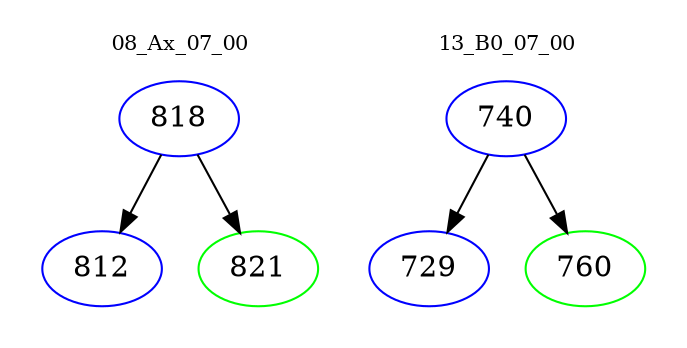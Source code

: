 digraph{
subgraph cluster_0 {
color = white
label = "08_Ax_07_00";
fontsize=10;
T0_818 [label="818", color="blue"]
T0_818 -> T0_812 [color="black"]
T0_812 [label="812", color="blue"]
T0_818 -> T0_821 [color="black"]
T0_821 [label="821", color="green"]
}
subgraph cluster_1 {
color = white
label = "13_B0_07_00";
fontsize=10;
T1_740 [label="740", color="blue"]
T1_740 -> T1_729 [color="black"]
T1_729 [label="729", color="blue"]
T1_740 -> T1_760 [color="black"]
T1_760 [label="760", color="green"]
}
}
